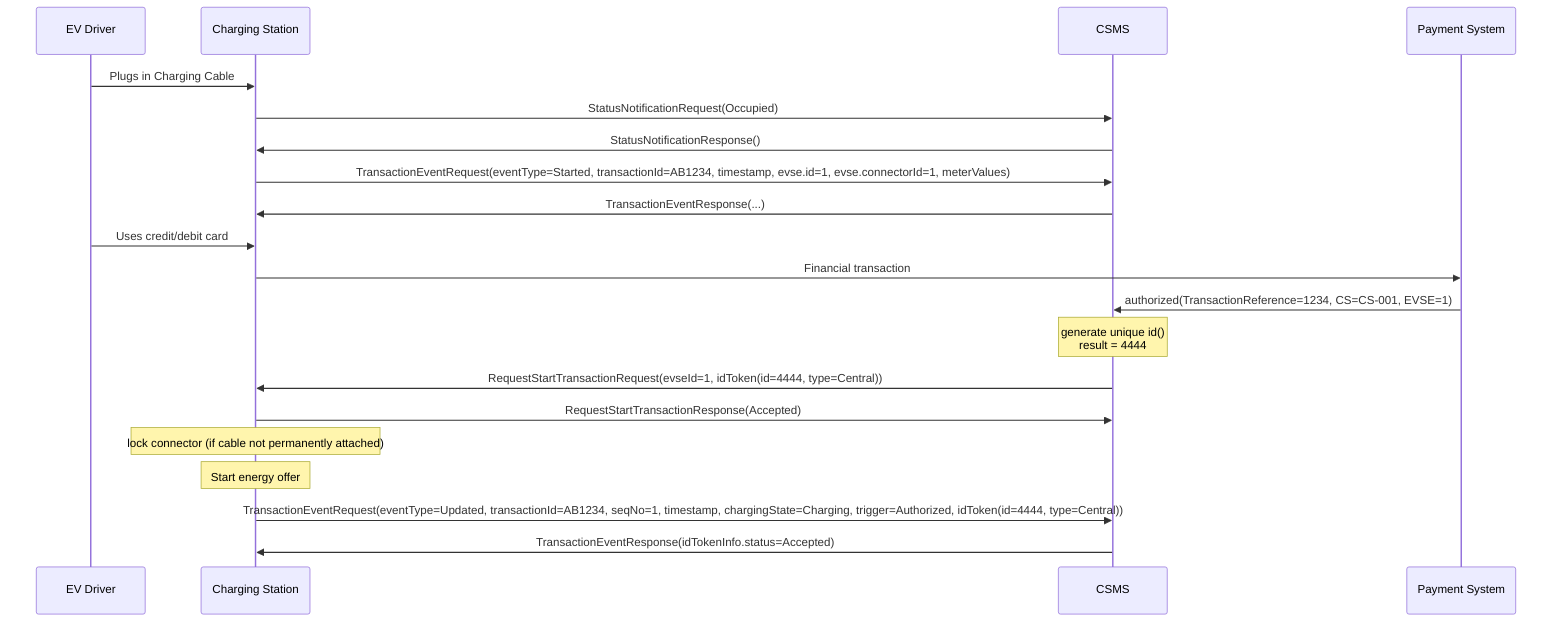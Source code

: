 sequenceDiagram
    participant EV as EV Driver
    participant CS as Charging Station
    participant CSMS
    participant PS as Payment System
    
    EV->>CS: Plugs in Charging Cable
    CS->>CSMS: StatusNotificationRequest(Occupied)
    CSMS->>CS: StatusNotificationResponse()
    CS->>CSMS: TransactionEventRequest(eventType=Started, transactionId=AB1234, timestamp, evse.id=1, evse.connectorId=1, meterValues)
    CSMS->>CS: TransactionEventResponse(...)
    
    EV->>CS: Uses credit/debit card
    CS->>PS: Financial transaction
    PS->>CSMS: authorized(TransactionReference=1234, CS=CS-001, EVSE=1)
    
    Note over CSMS: generate unique id()<br>result = 4444
    
    CSMS->>CS: RequestStartTransactionRequest(evseId=1, idToken(id=4444, type=Central))
    CS->>CSMS: RequestStartTransactionResponse(Accepted)
    
    Note over CS: lock connector (if cable not permanently attached)
    Note over CS: Start energy offer
    
    CS->>CSMS: TransactionEventRequest(eventType=Updated, transactionId=AB1234, seqNo=1, timestamp, chargingState=Charging, trigger=Authorized, idToken(id=4444, type=Central))
    CSMS->>CS: TransactionEventResponse(idTokenInfo.status=Accepted)